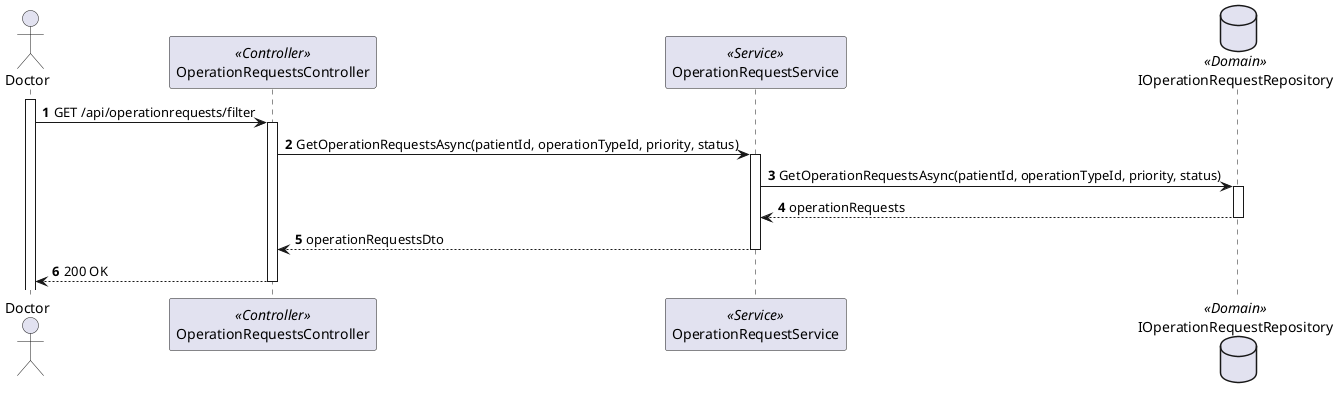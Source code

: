 @startuml process-view2

autonumber

actor "Doctor" as Doctor
participant "OperationRequestsController" as Controller <<Controller>>
participant "OperationRequestService" as Service <<Service>>
database "IOperationRequestRepository" as OperationRequestRepository <<Domain>>

activate Doctor
Doctor->Controller: GET /api/operationrequests/filter
    activate Controller
        Controller->Service:GetOperationRequestsAsync(patientId, operationTypeId, priority, status)
        activate Service
                Service ->  OperationRequestRepository : GetOperationRequestsAsync(patientId, operationTypeId, priority, status)

                activate OperationRequestRepository

                    OperationRequestRepository -->  Service : operationRequests

                deactivate OperationRequestRepository

                Service -->  Controller : operationRequestsDto
        deactivate Service
        Doctor<--Controller:200 OK
    deactivate Controller
@enduml